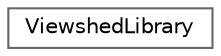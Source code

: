 digraph "Graphical Class Hierarchy"
{
 // LATEX_PDF_SIZE
  bgcolor="transparent";
  edge [fontname=Helvetica,fontsize=10,labelfontname=Helvetica,labelfontsize=10];
  node [fontname=Helvetica,fontsize=10,shape=box,height=0.2,width=0.4];
  rankdir="LR";
  Node0 [id="Node000000",label="ViewshedLibrary",height=0.2,width=0.4,color="grey40", fillcolor="white", style="filled",URL="$classViewshedLibrary.html",tooltip=" "];
}
